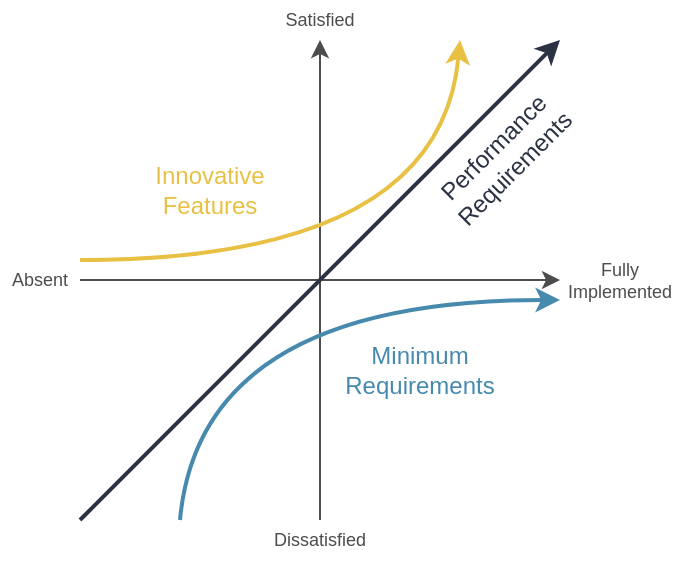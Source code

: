 <mxfile version="22.1.2" type="device" pages="3">
  <diagram name="kano" id="CQsjcMPJf6_W-Fkg5iot">
    <mxGraphModel dx="1096" dy="597" grid="1" gridSize="10" guides="1" tooltips="1" connect="1" arrows="1" fold="1" page="1" pageScale="1" pageWidth="827" pageHeight="1169" math="0" shadow="0">
      <root>
        <mxCell id="0" />
        <mxCell id="1" parent="0" />
        <mxCell id="7TF4DkyZLu5KvuaLtqg8-1" value="" style="endArrow=classic;html=1;rounded=0;strokeColor=#4D4D4D;fontColor=#808080;" parent="1" edge="1">
          <mxGeometry width="50" height="50" relative="1" as="geometry">
            <mxPoint x="240" y="360" as="sourcePoint" />
            <mxPoint x="240" y="120" as="targetPoint" />
          </mxGeometry>
        </mxCell>
        <mxCell id="7TF4DkyZLu5KvuaLtqg8-2" value="" style="endArrow=classic;html=1;rounded=0;strokeColor=#4D4D4D;fontColor=#808080;" parent="1" edge="1">
          <mxGeometry width="50" height="50" relative="1" as="geometry">
            <mxPoint x="120" y="240" as="sourcePoint" />
            <mxPoint x="360" y="240" as="targetPoint" />
          </mxGeometry>
        </mxCell>
        <mxCell id="7TF4DkyZLu5KvuaLtqg8-3" value="Fully Implemented" style="text;html=1;strokeColor=none;fillColor=none;align=center;verticalAlign=middle;whiteSpace=wrap;rounded=0;fontColor=#4D4D4D;fontSize=9;" parent="1" vertex="1">
          <mxGeometry x="360" y="230" width="60" height="20" as="geometry" />
        </mxCell>
        <mxCell id="7TF4DkyZLu5KvuaLtqg8-4" value="Absent" style="text;html=1;strokeColor=none;fillColor=none;align=center;verticalAlign=middle;whiteSpace=wrap;rounded=0;fontColor=#4D4D4D;fontSize=9;" parent="1" vertex="1">
          <mxGeometry x="80" y="230" width="40" height="20" as="geometry" />
        </mxCell>
        <mxCell id="7TF4DkyZLu5KvuaLtqg8-5" value="Satisfied" style="text;html=1;strokeColor=none;fillColor=none;align=center;verticalAlign=middle;whiteSpace=wrap;rounded=0;fontColor=#4D4D4D;fontSize=9;" parent="1" vertex="1">
          <mxGeometry x="200" y="100" width="80" height="20" as="geometry" />
        </mxCell>
        <mxCell id="7TF4DkyZLu5KvuaLtqg8-6" value="Dissatisfied" style="text;html=1;strokeColor=none;fillColor=none;align=center;verticalAlign=middle;whiteSpace=wrap;rounded=0;fontColor=#4D4D4D;fontSize=9;" parent="1" vertex="1">
          <mxGeometry x="200" y="360" width="80" height="20" as="geometry" />
        </mxCell>
        <mxCell id="7TF4DkyZLu5KvuaLtqg8-7" value="" style="endArrow=classic;html=1;rounded=0;strokeColor=#2A3244;strokeWidth=2;" parent="1" edge="1">
          <mxGeometry width="50" height="50" relative="1" as="geometry">
            <mxPoint x="120" y="360" as="sourcePoint" />
            <mxPoint x="360" y="120" as="targetPoint" />
          </mxGeometry>
        </mxCell>
        <mxCell id="7TF4DkyZLu5KvuaLtqg8-10" value="" style="curved=1;endArrow=classic;html=1;rounded=0;strokeColor=#478AAD;strokeWidth=2;" parent="1" edge="1">
          <mxGeometry width="50" height="50" relative="1" as="geometry">
            <mxPoint x="170" y="360" as="sourcePoint" />
            <mxPoint x="360" y="250" as="targetPoint" />
            <Array as="points">
              <mxPoint x="180" y="250" />
            </Array>
          </mxGeometry>
        </mxCell>
        <mxCell id="7TF4DkyZLu5KvuaLtqg8-12" value="" style="curved=1;endArrow=classic;html=1;rounded=0;strokeColor=#E8C144;strokeWidth=2;" parent="1" edge="1">
          <mxGeometry width="50" height="50" relative="1" as="geometry">
            <mxPoint x="120" y="230" as="sourcePoint" />
            <mxPoint x="310" y="120" as="targetPoint" />
            <Array as="points">
              <mxPoint x="300" y="230" />
            </Array>
          </mxGeometry>
        </mxCell>
        <mxCell id="7TF4DkyZLu5KvuaLtqg8-13" value="Minimum Requirements" style="text;html=1;strokeColor=none;fillColor=none;align=center;verticalAlign=middle;whiteSpace=wrap;rounded=0;fontColor=#478AAD;" parent="1" vertex="1">
          <mxGeometry x="250" y="270" width="80" height="30" as="geometry" />
        </mxCell>
        <mxCell id="7TF4DkyZLu5KvuaLtqg8-14" value="Performance Requirements" style="text;html=1;strokeColor=none;fillColor=none;align=center;verticalAlign=middle;whiteSpace=wrap;rounded=0;fontColor=#2a3244;rotation=-45;" parent="1" vertex="1">
          <mxGeometry x="287.6" y="160.01" width="88.01" height="37.81" as="geometry" />
        </mxCell>
        <mxCell id="7TF4DkyZLu5KvuaLtqg8-15" value="Innovative Features" style="text;html=1;strokeColor=none;fillColor=none;align=center;verticalAlign=middle;whiteSpace=wrap;rounded=0;fontColor=#E8C144;rotation=0;" parent="1" vertex="1">
          <mxGeometry x="150" y="180" width="70" height="30" as="geometry" />
        </mxCell>
      </root>
    </mxGraphModel>
  </diagram>
  <diagram id="45rGuFzGRs4SDzLvW2oj" name="kano_algorithm">
    <mxGraphModel dx="1096" dy="597" grid="1" gridSize="10" guides="1" tooltips="1" connect="1" arrows="1" fold="1" page="1" pageScale="1" pageWidth="827" pageHeight="1169" math="0" shadow="0">
      <root>
        <mxCell id="0" />
        <mxCell id="1" parent="0" />
        <mxCell id="vbEET5NmQUDE80bxywDC-15" style="edgeStyle=orthogonalEdgeStyle;rounded=0;orthogonalLoop=1;jettySize=auto;html=1;" parent="1" source="vbEET5NmQUDE80bxywDC-4" target="vbEET5NmQUDE80bxywDC-8" edge="1">
          <mxGeometry relative="1" as="geometry" />
        </mxCell>
        <mxCell id="vbEET5NmQUDE80bxywDC-18" style="edgeStyle=orthogonalEdgeStyle;rounded=0;orthogonalLoop=1;jettySize=auto;html=1;" parent="1" source="vbEET5NmQUDE80bxywDC-4" target="vbEET5NmQUDE80bxywDC-5" edge="1">
          <mxGeometry relative="1" as="geometry" />
        </mxCell>
        <mxCell id="vbEET5NmQUDE80bxywDC-4" value="Will the&lt;br&gt;customer notice it&#39;s missing?" style="rhombus;whiteSpace=wrap;html=1;fillColor=#E8C144;strokeColor=none;" parent="1" vertex="1">
          <mxGeometry x="180" y="250" width="120" height="120" as="geometry" />
        </mxCell>
        <mxCell id="vbEET5NmQUDE80bxywDC-19" style="edgeStyle=orthogonalEdgeStyle;rounded=0;orthogonalLoop=1;jettySize=auto;html=1;entryX=0.5;entryY=0;entryDx=0;entryDy=0;" parent="1" source="vbEET5NmQUDE80bxywDC-5" target="vbEET5NmQUDE80bxywDC-11" edge="1">
          <mxGeometry relative="1" as="geometry" />
        </mxCell>
        <mxCell id="vbEET5NmQUDE80bxywDC-20" style="edgeStyle=orthogonalEdgeStyle;rounded=0;orthogonalLoop=1;jettySize=auto;html=1;entryX=0.5;entryY=0;entryDx=0;entryDy=0;" parent="1" source="vbEET5NmQUDE80bxywDC-5" target="vbEET5NmQUDE80bxywDC-12" edge="1">
          <mxGeometry relative="1" as="geometry" />
        </mxCell>
        <mxCell id="vbEET5NmQUDE80bxywDC-5" value="Will the&lt;br&gt;customer be impressed if you include it?" style="rhombus;whiteSpace=wrap;html=1;fillColor=#E8C144;strokeColor=none;" parent="1" vertex="1">
          <mxGeometry x="330" y="250" width="120" height="120" as="geometry" />
        </mxCell>
        <mxCell id="vbEET5NmQUDE80bxywDC-13" style="edgeStyle=orthogonalEdgeStyle;rounded=0;orthogonalLoop=1;jettySize=auto;html=1;" parent="1" source="vbEET5NmQUDE80bxywDC-6" target="vbEET5NmQUDE80bxywDC-7" edge="1">
          <mxGeometry relative="1" as="geometry" />
        </mxCell>
        <mxCell id="vbEET5NmQUDE80bxywDC-6" value="Start" style="rounded=1;whiteSpace=wrap;html=1;arcSize=50;fillColor=#2A3244;fontColor=#FFFFFF;" parent="1" vertex="1">
          <mxGeometry x="180" y="70" width="120" height="40" as="geometry" />
        </mxCell>
        <mxCell id="vbEET5NmQUDE80bxywDC-14" style="edgeStyle=orthogonalEdgeStyle;rounded=0;orthogonalLoop=1;jettySize=auto;html=1;" parent="1" source="vbEET5NmQUDE80bxywDC-7" target="vbEET5NmQUDE80bxywDC-4" edge="1">
          <mxGeometry relative="1" as="geometry" />
        </mxCell>
        <mxCell id="vbEET5NmQUDE80bxywDC-7" value="Generate a list of requirements." style="rounded=0;whiteSpace=wrap;html=1;fillColor=#2A3244;strokeColor=none;fontColor=#FFFFFF;" parent="1" vertex="1">
          <mxGeometry x="180" y="150" width="120" height="60" as="geometry" />
        </mxCell>
        <mxCell id="vbEET5NmQUDE80bxywDC-16" style="edgeStyle=orthogonalEdgeStyle;rounded=0;orthogonalLoop=1;jettySize=auto;html=1;" parent="1" source="vbEET5NmQUDE80bxywDC-8" target="vbEET5NmQUDE80bxywDC-9" edge="1">
          <mxGeometry relative="1" as="geometry" />
        </mxCell>
        <mxCell id="vbEET5NmQUDE80bxywDC-17" style="edgeStyle=orthogonalEdgeStyle;rounded=0;orthogonalLoop=1;jettySize=auto;html=1;" parent="1" source="vbEET5NmQUDE80bxywDC-8" target="vbEET5NmQUDE80bxywDC-10" edge="1">
          <mxGeometry relative="1" as="geometry" />
        </mxCell>
        <mxCell id="vbEET5NmQUDE80bxywDC-8" value="Will the&lt;br&gt;customer be&lt;br&gt;impressed if you&lt;br&gt;do it well?" style="rhombus;whiteSpace=wrap;html=1;fillColor=#E8C144;strokeColor=none;" parent="1" vertex="1">
          <mxGeometry x="180" y="410" width="120" height="120" as="geometry" />
        </mxCell>
        <mxCell id="vbEET5NmQUDE80bxywDC-9" value="Minimum&lt;br&gt;Requirement" style="rounded=1;whiteSpace=wrap;html=1;arcSize=50;fillColor=#2A3244;strokeColor=none;fontColor=#FFFFFF;" parent="1" vertex="1">
          <mxGeometry x="30" y="570" width="120" height="40" as="geometry" />
        </mxCell>
        <mxCell id="vbEET5NmQUDE80bxywDC-10" value="Performance&lt;br&gt;Requirement" style="rounded=1;whiteSpace=wrap;html=1;arcSize=50;fillColor=#2A3244;strokeColor=none;fontColor=#FFFFFF;" parent="1" vertex="1">
          <mxGeometry x="180" y="570" width="120" height="40" as="geometry" />
        </mxCell>
        <mxCell id="vbEET5NmQUDE80bxywDC-11" value="Innovative&lt;br&gt;Feature" style="rounded=1;whiteSpace=wrap;html=1;arcSize=50;fillColor=#2A3244;strokeColor=none;fontColor=#FFFFFF;" parent="1" vertex="1">
          <mxGeometry x="330" y="570" width="120" height="40" as="geometry" />
        </mxCell>
        <mxCell id="vbEET5NmQUDE80bxywDC-12" value="Not&lt;br&gt;Required" style="rounded=1;whiteSpace=wrap;html=1;arcSize=50;fillColor=#2A3244;strokeColor=none;fontColor=#FFFFFF;" parent="1" vertex="1">
          <mxGeometry x="480" y="570" width="120" height="40" as="geometry" />
        </mxCell>
        <mxCell id="vbEET5NmQUDE80bxywDC-21" value="No" style="text;html=1;strokeColor=none;fillColor=none;align=center;verticalAlign=middle;whiteSpace=wrap;rounded=0;" parent="1" vertex="1">
          <mxGeometry x="140" y="440" width="40" height="30" as="geometry" />
        </mxCell>
        <mxCell id="vbEET5NmQUDE80bxywDC-22" value="Yes" style="text;html=1;strokeColor=none;fillColor=none;align=center;verticalAlign=middle;whiteSpace=wrap;rounded=0;" parent="1" vertex="1">
          <mxGeometry x="210" y="530" width="30" height="30" as="geometry" />
        </mxCell>
        <mxCell id="vbEET5NmQUDE80bxywDC-23" value="No" style="text;html=1;strokeColor=none;fillColor=none;align=center;verticalAlign=middle;whiteSpace=wrap;rounded=0;" parent="1" vertex="1">
          <mxGeometry x="290" y="280" width="40" height="30" as="geometry" />
        </mxCell>
        <mxCell id="vbEET5NmQUDE80bxywDC-24" value="Yes" style="text;html=1;strokeColor=none;fillColor=none;align=center;verticalAlign=middle;whiteSpace=wrap;rounded=0;" parent="1" vertex="1">
          <mxGeometry x="210" y="370" width="30" height="30" as="geometry" />
        </mxCell>
        <mxCell id="vbEET5NmQUDE80bxywDC-25" value="No" style="text;html=1;strokeColor=none;fillColor=none;align=center;verticalAlign=middle;whiteSpace=wrap;rounded=0;" parent="1" vertex="1">
          <mxGeometry x="440" y="280" width="40" height="30" as="geometry" />
        </mxCell>
        <mxCell id="vbEET5NmQUDE80bxywDC-26" value="Yes" style="text;html=1;strokeColor=none;fillColor=none;align=center;verticalAlign=middle;whiteSpace=wrap;rounded=0;" parent="1" vertex="1">
          <mxGeometry x="350" y="370" width="40" height="30" as="geometry" />
        </mxCell>
      </root>
    </mxGraphModel>
  </diagram>
  <diagram id="RD6wAbpgAoO074Aij9KO" name="kano_spir">
    <mxGraphModel dx="548" dy="299" grid="1" gridSize="10" guides="1" tooltips="1" connect="1" arrows="1" fold="1" page="1" pageScale="1" pageWidth="827" pageHeight="1169" math="0" shadow="0">
      <root>
        <mxCell id="0" />
        <mxCell id="1" parent="0" />
        <mxCell id="sC5BFJDIJjfzclcPVe-w-1" value="" style="endArrow=classic;html=1;rounded=0;strokeColor=#999999;fontColor=#4D4D4D;" parent="1" edge="1">
          <mxGeometry width="50" height="50" relative="1" as="geometry">
            <mxPoint x="240" y="370" as="sourcePoint" />
            <mxPoint x="240" y="80" as="targetPoint" />
          </mxGeometry>
        </mxCell>
        <mxCell id="sC5BFJDIJjfzclcPVe-w-2" value="" style="endArrow=classic;html=1;rounded=0;strokeColor=#999999;fontColor=#4D4D4D;" parent="1" edge="1">
          <mxGeometry width="50" height="50" relative="1" as="geometry">
            <mxPoint x="120" y="240" as="sourcePoint" />
            <mxPoint x="400" y="240" as="targetPoint" />
          </mxGeometry>
        </mxCell>
        <mxCell id="sC5BFJDIJjfzclcPVe-w-3" value="Fully Implemented" style="text;html=1;strokeColor=none;fillColor=none;align=center;verticalAlign=middle;whiteSpace=wrap;rounded=0;fontColor=#4D4D4D;fontSize=9;" parent="1" vertex="1">
          <mxGeometry x="403" y="230" width="60" height="20" as="geometry" />
        </mxCell>
        <mxCell id="sC5BFJDIJjfzclcPVe-w-4" value="Absent" style="text;html=1;strokeColor=none;fillColor=none;align=center;verticalAlign=middle;whiteSpace=wrap;rounded=0;fontColor=#4D4D4D;fontSize=9;" parent="1" vertex="1">
          <mxGeometry x="80" y="230" width="40" height="20" as="geometry" />
        </mxCell>
        <mxCell id="sC5BFJDIJjfzclcPVe-w-5" value="Satisfied" style="text;html=1;strokeColor=none;fillColor=none;align=center;verticalAlign=middle;whiteSpace=wrap;rounded=0;fontColor=#4D4D4D;fontSize=9;" parent="1" vertex="1">
          <mxGeometry x="214.5" y="60" width="49" height="20" as="geometry" />
        </mxCell>
        <mxCell id="sC5BFJDIJjfzclcPVe-w-6" value="Dissatisfied" style="text;html=1;strokeColor=none;fillColor=none;align=center;verticalAlign=middle;whiteSpace=wrap;rounded=0;fontColor=#4D4D4D;fontSize=9;" parent="1" vertex="1">
          <mxGeometry x="199" y="370" width="80" height="20" as="geometry" />
        </mxCell>
        <mxCell id="sC5BFJDIJjfzclcPVe-w-7" value="" style="endArrow=classic;html=1;rounded=0;strokeColor=#2A3244;strokeWidth=2;" parent="1" edge="1">
          <mxGeometry width="50" height="50" relative="1" as="geometry">
            <mxPoint x="120" y="360" as="sourcePoint" />
            <mxPoint x="400" y="80" as="targetPoint" />
          </mxGeometry>
        </mxCell>
        <mxCell id="sC5BFJDIJjfzclcPVe-w-8" value="" style="curved=1;endArrow=classic;html=1;rounded=0;strokeColor=#478AAD;strokeWidth=2;fontColor=#4581AC;" parent="1" edge="1">
          <mxGeometry width="50" height="50" relative="1" as="geometry">
            <mxPoint x="170" y="360" as="sourcePoint" />
            <mxPoint x="360" y="250" as="targetPoint" />
            <Array as="points">
              <mxPoint x="180" y="250" />
            </Array>
          </mxGeometry>
        </mxCell>
        <mxCell id="sC5BFJDIJjfzclcPVe-w-9" value="" style="curved=1;endArrow=classic;html=1;rounded=0;strokeColor=#E8C144;strokeWidth=2;" parent="1" edge="1">
          <mxGeometry width="50" height="50" relative="1" as="geometry">
            <mxPoint x="120" y="230" as="sourcePoint" />
            <mxPoint x="310" y="120" as="targetPoint" />
            <Array as="points">
              <mxPoint x="300" y="230" />
            </Array>
          </mxGeometry>
        </mxCell>
        <mxCell id="sC5BFJDIJjfzclcPVe-w-13" value="• Small tank for tests&amp;nbsp;★" style="text;html=1;strokeColor=none;fillColor=none;align=left;verticalAlign=middle;whiteSpace=wrap;rounded=0;fontSize=10;fontColor=#2A3244;" parent="1" vertex="1">
          <mxGeometry x="258" y="220" width="122" height="20" as="geometry" />
        </mxCell>
        <mxCell id="sC5BFJDIJjfzclcPVe-w-16" value="• Easy recovery&amp;nbsp;★★" style="text;html=1;strokeColor=none;fillColor=none;align=left;verticalAlign=middle;whiteSpace=wrap;rounded=0;fontSize=10;flipV=1;flipH=0;fontColor=#2A3244;" parent="1" vertex="1">
          <mxGeometry x="268" y="208" width="100" height="16" as="geometry" />
        </mxCell>
        <mxCell id="sC5BFJDIJjfzclcPVe-w-17" value="• Carry weight&amp;nbsp;★★★" style="text;html=1;strokeColor=none;fillColor=none;align=left;verticalAlign=middle;whiteSpace=wrap;rounded=0;fontSize=10;flipV=1;flipH=0;fontColor=#2A3244;" parent="1" vertex="1">
          <mxGeometry x="279" y="194" width="101" height="16" as="geometry" />
        </mxCell>
        <mxCell id="sC5BFJDIJjfzclcPVe-w-18" value="• Sensor specs.&amp;nbsp;★★★" style="text;html=1;strokeColor=none;fillColor=none;align=left;verticalAlign=middle;whiteSpace=wrap;rounded=0;fontSize=10;flipV=1;flipH=0;fontColor=#2A3244;" parent="1" vertex="1">
          <mxGeometry x="293" y="180" width="107" height="16" as="geometry" />
        </mxCell>
        <mxCell id="sC5BFJDIJjfzclcPVe-w-19" value="• Folding robot arm&amp;nbsp;★★" style="text;html=1;strokeColor=none;fillColor=none;align=left;verticalAlign=middle;whiteSpace=wrap;rounded=0;fontSize=10;flipV=1;flipH=0;fontColor=#2A3244;" parent="1" vertex="1">
          <mxGeometry x="309" y="165" width="130" height="16" as="geometry" />
        </mxCell>
        <mxCell id="sC5BFJDIJjfzclcPVe-w-20" value="• Robot arm specs. ★★★★" style="text;html=1;strokeColor=none;fillColor=none;align=left;verticalAlign=middle;whiteSpace=wrap;rounded=0;fontSize=10;flipV=1;flipH=0;fontColor=#2A3244;" parent="1" vertex="1">
          <mxGeometry x="324" y="151" width="136" height="16" as="geometry" />
        </mxCell>
        <mxCell id="sC5BFJDIJjfzclcPVe-w-21" value="• External effects on sensors&amp;nbsp;★★★★" style="text;html=1;strokeColor=none;fillColor=none;align=left;verticalAlign=middle;whiteSpace=wrap;rounded=0;fontSize=10;flipV=1;flipH=0;fontColor=#2A3244;" parent="1" vertex="1">
          <mxGeometry x="337.5" y="137" width="172.5" height="16" as="geometry" />
        </mxCell>
        <mxCell id="sC5BFJDIJjfzclcPVe-w-22" value="• Bridge condition&amp;nbsp;★★★★" style="text;html=1;strokeColor=none;fillColor=none;align=left;verticalAlign=middle;whiteSpace=wrap;rounded=0;fontSize=10;flipV=1;flipH=0;fontColor=#2A3244;" parent="1" vertex="1">
          <mxGeometry x="352" y="123" width="128" height="16" as="geometry" />
        </mxCell>
        <mxCell id="sC5BFJDIJjfzclcPVe-w-23" value="• Cleaning requirements&amp;nbsp;★★★★★" style="text;html=1;strokeColor=none;fillColor=none;align=left;verticalAlign=middle;whiteSpace=wrap;rounded=0;fontSize=10;flipV=1;flipH=0;fontColor=#2A3244;" parent="1" vertex="1">
          <mxGeometry x="382" y="94" width="158" height="16" as="geometry" />
        </mxCell>
        <mxCell id="sC5BFJDIJjfzclcPVe-w-24" value="• Autonomous control&amp;nbsp;★★★★★" style="text;html=1;strokeColor=none;fillColor=none;align=left;verticalAlign=middle;whiteSpace=wrap;rounded=0;fontSize=10;flipV=1;flipH=0;fontColor=#2A3244;" parent="1" vertex="1">
          <mxGeometry x="399" y="80" width="151" height="16" as="geometry" />
        </mxCell>
        <mxCell id="sC5BFJDIJjfzclcPVe-w-26" value="• Electromagnetic interference" style="text;html=1;strokeColor=none;fillColor=none;align=left;verticalAlign=middle;whiteSpace=wrap;rounded=0;fontSize=10;fontColor=#4581AC;flipV=1;" parent="1" vertex="1">
          <mxGeometry x="174" y="349" width="142" height="20" as="geometry" />
        </mxCell>
        <mxCell id="sC5BFJDIJjfzclcPVe-w-27" value="• Safety" style="text;html=1;strokeColor=none;fillColor=none;align=left;verticalAlign=middle;whiteSpace=wrap;rounded=0;fontSize=10;fontColor=#4581AC;flipV=1;" parent="1" vertex="1">
          <mxGeometry x="181" y="319" width="42" height="20" as="geometry" />
        </mxCell>
        <mxCell id="sC5BFJDIJjfzclcPVe-w-28" value="• Manual control" style="text;html=1;strokeColor=none;fillColor=none;align=left;verticalAlign=middle;whiteSpace=wrap;rounded=0;fontSize=10;fontColor=#4581AC;flipV=1;" parent="1" vertex="1">
          <mxGeometry x="189" y="299" width="90" height="20" as="geometry" />
        </mxCell>
        <mxCell id="sC5BFJDIJjfzclcPVe-w-29" value="• Sensor routing" style="text;html=1;strokeColor=none;fillColor=none;align=left;verticalAlign=middle;whiteSpace=wrap;rounded=0;fontSize=10;fontColor=#4581AC;flipV=1;" parent="1" vertex="1">
          <mxGeometry x="200" y="288" width="90" height="20" as="geometry" />
        </mxCell>
        <mxCell id="sC5BFJDIJjfzclcPVe-w-30" value="• Cable mounting" style="text;html=1;strokeColor=none;fillColor=none;align=left;verticalAlign=middle;whiteSpace=wrap;rounded=0;fontSize=10;fontColor=#4581AC;flipV=1;" parent="1" vertex="1">
          <mxGeometry x="227" y="268" width="90" height="20" as="geometry" />
        </mxCell>
        <mxCell id="sC5BFJDIJjfzclcPVe-w-31" value="• Pre-swim checks" style="text;html=1;strokeColor=none;fillColor=none;align=left;verticalAlign=middle;whiteSpace=wrap;rounded=0;fontSize=10;fontColor=#4581AC;flipV=1;" parent="1" vertex="1">
          <mxGeometry x="178" y="329" width="90" height="20" as="geometry" />
        </mxCell>
        <mxCell id="sC5BFJDIJjfzclcPVe-w-32" value="• Logistics" style="text;html=1;strokeColor=none;fillColor=none;align=left;verticalAlign=middle;whiteSpace=wrap;rounded=0;fontSize=10;fontColor=#4581AC;flipV=1;" parent="1" vertex="1">
          <mxGeometry x="176" y="339" width="90" height="20" as="geometry" />
        </mxCell>
        <mxCell id="sC5BFJDIJjfzclcPVe-w-33" value="• Hydrodynamics" style="text;html=1;strokeColor=none;fillColor=none;align=left;verticalAlign=middle;whiteSpace=wrap;rounded=0;fontSize=10;fontColor=#4581AC;flipV=1;" parent="1" vertex="1">
          <mxGeometry x="183" y="309" width="87" height="20" as="geometry" />
        </mxCell>
        <mxCell id="sC5BFJDIJjfzclcPVe-w-34" value="• Docking" style="text;html=1;strokeColor=none;fillColor=none;align=left;verticalAlign=middle;whiteSpace=wrap;rounded=0;fontSize=10;fontColor=#4581AC;flipV=1;" parent="1" vertex="1">
          <mxGeometry x="209" y="278" width="51" height="20" as="geometry" />
        </mxCell>
        <mxCell id="sC5BFJDIJjfzclcPVe-w-35" value="• Leaking &amp;amp; corrosion" style="text;html=1;strokeColor=none;fillColor=none;align=left;verticalAlign=middle;whiteSpace=wrap;rounded=0;fontSize=10;fontColor=#4581AC;flipV=1;" parent="1" vertex="1">
          <mxGeometry x="249" y="258" width="100" height="20" as="geometry" />
        </mxCell>
        <mxCell id="sC5BFJDIJjfzclcPVe-w-36" value="• Debris" style="text;html=1;strokeColor=none;fillColor=none;align=left;verticalAlign=middle;whiteSpace=wrap;rounded=0;fontSize=10;fontColor=#4581AC;flipV=1;" parent="1" vertex="1">
          <mxGeometry x="302" y="248" width="60" height="20" as="geometry" />
        </mxCell>
        <mxCell id="sC5BFJDIJjfzclcPVe-w-37" value="VR headset •" style="text;html=1;strokeColor=none;fillColor=none;align=left;verticalAlign=middle;whiteSpace=wrap;rounded=0;fontSize=10;fontColor=#E8C144;" parent="1" vertex="1">
          <mxGeometry x="139" y="204" width="70" height="20" as="geometry" />
        </mxCell>
        <mxCell id="sC5BFJDIJjfzclcPVe-w-38" value="360 camera •" style="text;html=1;strokeColor=none;fillColor=none;align=left;verticalAlign=middle;whiteSpace=wrap;rounded=0;fontSize=10;fontColor=#E8C144;" parent="1" vertex="1">
          <mxGeometry x="233" y="155" width="70" height="20" as="geometry" />
        </mxCell>
        <mxCell id="sC5BFJDIJjfzclcPVe-w-40" value="★ Haptics •" style="text;html=1;strokeColor=none;fillColor=none;align=left;verticalAlign=middle;whiteSpace=wrap;rounded=0;fontSize=10;fontColor=#E8C144;" parent="1" vertex="1">
          <mxGeometry x="247" y="133" width="59" height="20" as="geometry" />
        </mxCell>
        <mxCell id="Iu0MRbra_ordK8Pog5dS-1" value="• UVMS State ★★★" style="text;html=1;strokeColor=none;fillColor=none;align=left;verticalAlign=middle;whiteSpace=wrap;rounded=0;fontSize=10;flipV=1;flipH=0;fontColor=#2A3244;" vertex="1" parent="1">
          <mxGeometry x="368" y="108" width="102" height="16" as="geometry" />
        </mxCell>
        <mxCell id="Iu0MRbra_ordK8Pog5dS-4" value="★★★★&amp;nbsp;Assessment •" style="text;html=1;strokeColor=none;fillColor=none;align=left;verticalAlign=middle;whiteSpace=wrap;rounded=0;fontSize=10;fontColor=#E8C144;" vertex="1" parent="1">
          <mxGeometry x="170" y="178" width="109" height="20" as="geometry" />
        </mxCell>
      </root>
    </mxGraphModel>
  </diagram>
</mxfile>
